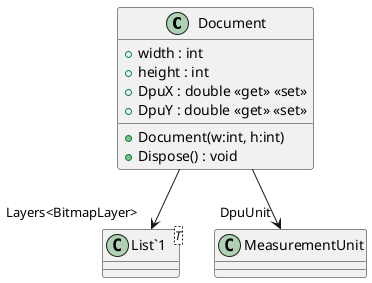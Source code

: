 @startuml
class Document {
    + width : int
    + height : int
    + Document(w:int, h:int)
    + Dispose() : void
    + DpuX : double <<get>> <<set>>
    + DpuY : double <<get>> <<set>>
}
class "List`1"<T> {
}
Document --> "Layers<BitmapLayer>" "List`1"
Document --> "DpuUnit" MeasurementUnit
@enduml
